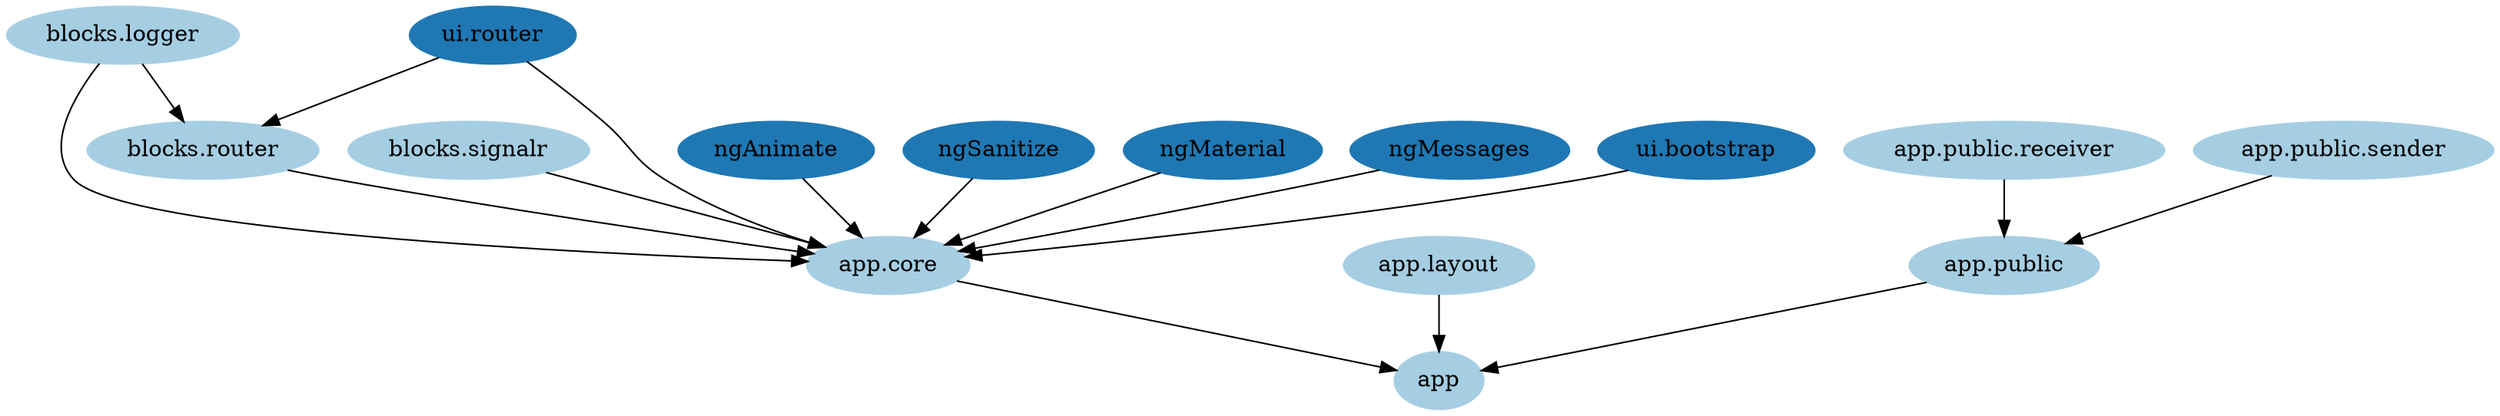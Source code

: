 digraph dependencies {
  node[shape="ellipse",style="filled",colorscheme=paired12]

  
    "blocks.logger"[label="blocks.logger", color=1]
  
    "blocks.router"[label="blocks.router", color=1]
  
    "blocks.signalr"[label="blocks.signalr", color=1]
  
    "app.core"[label="app.core", color=1]
  
    "app.layout"[label="app.layout", color=1]
  
    "app"[label="app", color=1]
  
    "app.public"[label="app.public", color=1]
  
    "app.public.receiver"[label="app.public.receiver", color=1]
  
    "app.public.sender"[label="app.public.sender", color=1]
  

  node[shape="ellipse",style="filled",color=2]
  
    
  
    
      "ui.router" -> "blocks.router"
    
      "blocks.logger" -> "blocks.router"
    
  
    
  
    
      "ngAnimate" -> "app.core"
    
      "ngSanitize" -> "app.core"
    
      "ngMaterial" -> "app.core"
    
      "ngMessages" -> "app.core"
    
      "blocks.logger" -> "app.core"
    
      "blocks.router" -> "app.core"
    
      "blocks.signalr" -> "app.core"
    
      "ui.bootstrap" -> "app.core"
    
      "ui.router" -> "app.core"
    
  
    
  
    
      "app.core" -> "app"
    
      "app.layout" -> "app"
    
      "app.public" -> "app"
    
  
    
      "app.public.receiver" -> "app.public"
    
      "app.public.sender" -> "app.public"
    
  
    
  
    
  
}
